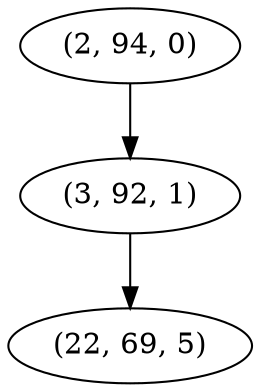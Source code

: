 digraph tree {
    "(2, 94, 0)";
    "(3, 92, 1)";
    "(22, 69, 5)";
    "(2, 94, 0)" -> "(3, 92, 1)";
    "(3, 92, 1)" -> "(22, 69, 5)";
}
